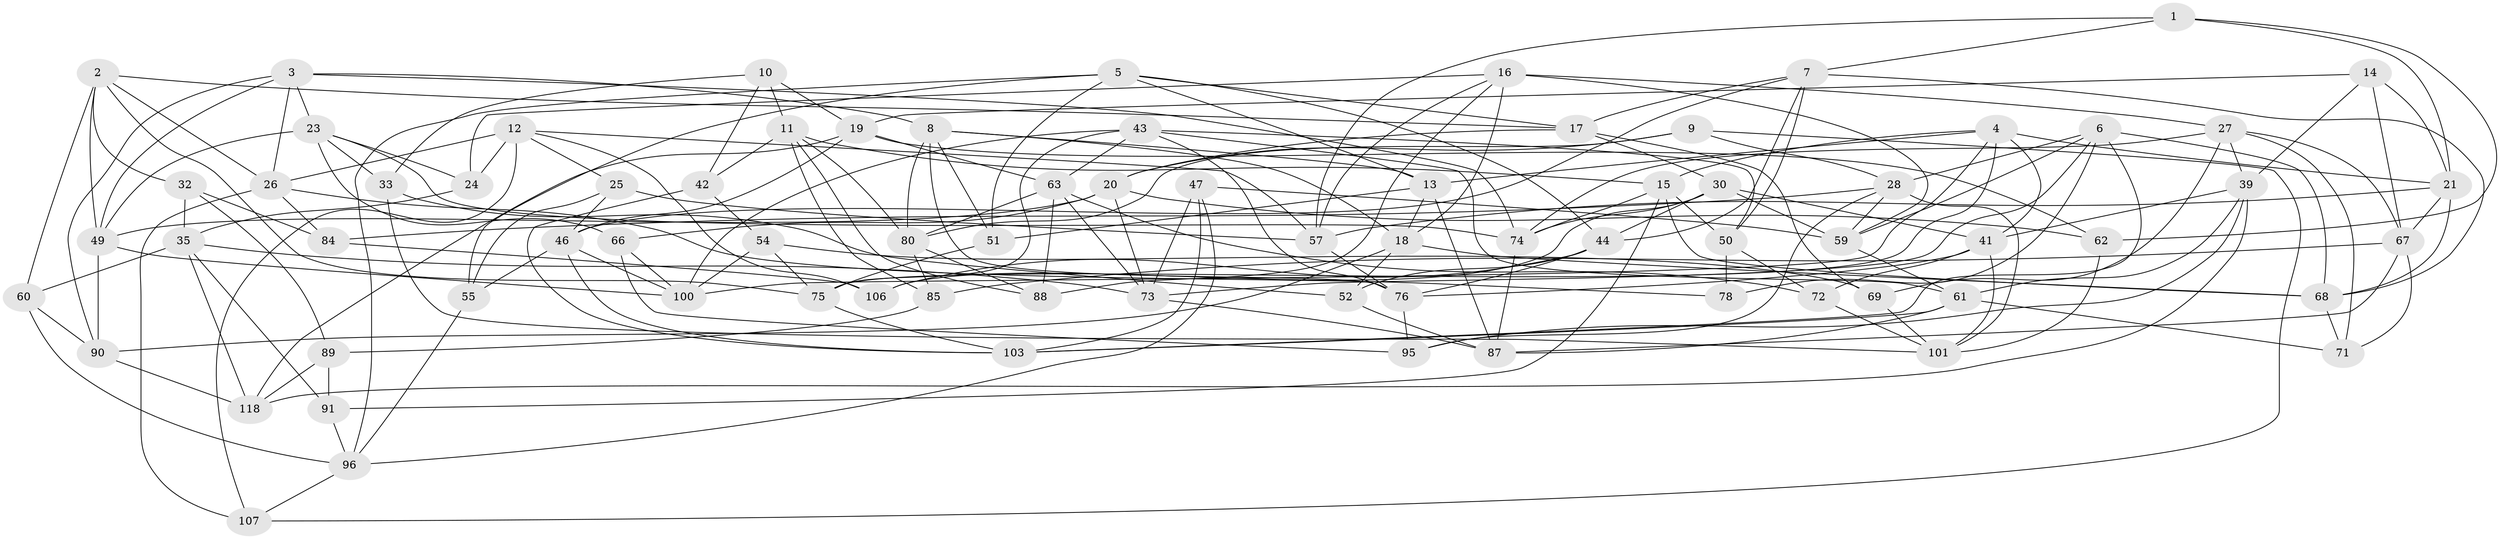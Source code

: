 // Generated by graph-tools (version 1.1) at 2025/24/03/03/25 07:24:23]
// undirected, 77 vertices, 200 edges
graph export_dot {
graph [start="1"]
  node [color=gray90,style=filled];
  1;
  2 [super="+125"];
  3 [super="+56"];
  4 [super="+97"];
  5 [super="+94"];
  6 [super="+53"];
  7 [super="+29"];
  8 [super="+98"];
  9;
  10;
  11 [super="+58"];
  12 [super="+104"];
  13 [super="+36"];
  14;
  15 [super="+110"];
  16 [super="+105"];
  17 [super="+38"];
  18 [super="+34"];
  19 [super="+22"];
  20 [super="+37"];
  21 [super="+82"];
  23 [super="+40"];
  24;
  25;
  26 [super="+83"];
  27 [super="+115"];
  28 [super="+31"];
  30 [super="+64"];
  32;
  33;
  35 [super="+77"];
  39 [super="+70"];
  41 [super="+48"];
  42;
  43 [super="+65"];
  44 [super="+45"];
  46 [super="+116"];
  47;
  49 [super="+81"];
  50 [super="+117"];
  51;
  52;
  54;
  55;
  57 [super="+79"];
  59 [super="+108"];
  60;
  61 [super="+112"];
  62;
  63 [super="+114"];
  66;
  67 [super="+93"];
  68 [super="+92"];
  69;
  71;
  72;
  73 [super="+122"];
  74 [super="+111"];
  75 [super="+120"];
  76 [super="+86"];
  78;
  80 [super="+99"];
  84;
  85;
  87 [super="+109"];
  88;
  89;
  90 [super="+124"];
  91;
  95;
  96 [super="+113"];
  100 [super="+123"];
  101 [super="+102"];
  103 [super="+121"];
  106;
  107;
  118 [super="+119"];
  1 -- 62;
  1 -- 7;
  1 -- 21;
  1 -- 57;
  2 -- 26;
  2 -- 49;
  2 -- 17;
  2 -- 32;
  2 -- 75;
  2 -- 60;
  3 -- 8;
  3 -- 49;
  3 -- 23;
  3 -- 26;
  3 -- 90;
  3 -- 74;
  4 -- 15;
  4 -- 75;
  4 -- 13;
  4 -- 100;
  4 -- 41;
  4 -- 21;
  5 -- 13;
  5 -- 17;
  5 -- 44;
  5 -- 96;
  5 -- 51;
  5 -- 55;
  6 -- 103;
  6 -- 28;
  6 -- 59;
  6 -- 73;
  6 -- 68;
  6 -- 78;
  7 -- 50;
  7 -- 68;
  7 -- 17;
  7 -- 44;
  7 -- 46;
  8 -- 13;
  8 -- 51;
  8 -- 80;
  8 -- 18;
  8 -- 76;
  9 -- 28;
  9 -- 20;
  9 -- 107;
  9 -- 80;
  10 -- 42;
  10 -- 19;
  10 -- 33;
  10 -- 11;
  11 -- 42;
  11 -- 85;
  11 -- 80;
  11 -- 88;
  11 -- 15;
  12 -- 107;
  12 -- 24;
  12 -- 25;
  12 -- 106;
  12 -- 26;
  12 -- 57;
  13 -- 51;
  13 -- 18;
  13 -- 87;
  14 -- 39;
  14 -- 19;
  14 -- 21;
  14 -- 67;
  15 -- 91;
  15 -- 50;
  15 -- 68;
  15 -- 74;
  16 -- 88;
  16 -- 57;
  16 -- 24;
  16 -- 27;
  16 -- 18;
  16 -- 59;
  17 -- 20;
  17 -- 69;
  17 -- 30;
  18 -- 52;
  18 -- 68;
  18 -- 90;
  19 -- 63;
  19 -- 46;
  19 -- 118;
  19 -- 62;
  20 -- 66;
  20 -- 62;
  20 -- 49;
  20 -- 73;
  21 -- 68;
  21 -- 67;
  21 -- 57;
  23 -- 66;
  23 -- 33;
  23 -- 24;
  23 -- 49;
  23 -- 74;
  24 -- 35;
  25 -- 55;
  25 -- 57;
  25 -- 46;
  26 -- 78;
  26 -- 107;
  26 -- 84;
  27 -- 71;
  27 -- 39;
  27 -- 69;
  27 -- 74;
  27 -- 67;
  28 -- 59;
  28 -- 101;
  28 -- 95;
  28 -- 84;
  30 -- 106;
  30 -- 59;
  30 -- 41;
  30 -- 74;
  30 -- 44;
  32 -- 89;
  32 -- 84;
  32 -- 35;
  33 -- 52;
  33 -- 101;
  35 -- 60;
  35 -- 91;
  35 -- 73;
  35 -- 118;
  39 -- 95;
  39 -- 118;
  39 -- 61;
  39 -- 41;
  41 -- 72;
  41 -- 76;
  41 -- 101;
  42 -- 54;
  42 -- 103;
  43 -- 100;
  43 -- 75;
  43 -- 63;
  43 -- 76;
  43 -- 61;
  43 -- 50;
  44 -- 106;
  44 -- 52;
  44 -- 76;
  46 -- 100;
  46 -- 103;
  46 -- 55;
  47 -- 103;
  47 -- 59;
  47 -- 73;
  47 -- 96;
  49 -- 100;
  49 -- 90;
  50 -- 78 [weight=2];
  50 -- 72;
  51 -- 75;
  52 -- 87;
  54 -- 100;
  54 -- 75;
  54 -- 69;
  55 -- 96;
  57 -- 76;
  59 -- 61;
  60 -- 90;
  60 -- 96;
  61 -- 103;
  61 -- 87;
  61 -- 71;
  62 -- 101;
  63 -- 88;
  63 -- 73;
  63 -- 72;
  63 -- 80;
  66 -- 95;
  66 -- 100;
  67 -- 87;
  67 -- 71;
  67 -- 85;
  68 -- 71;
  69 -- 101;
  72 -- 101;
  73 -- 87;
  74 -- 87;
  75 -- 103;
  76 -- 95;
  80 -- 85;
  80 -- 88;
  84 -- 106;
  85 -- 89;
  89 -- 118;
  89 -- 91;
  90 -- 118 [weight=2];
  91 -- 96;
  96 -- 107;
}
